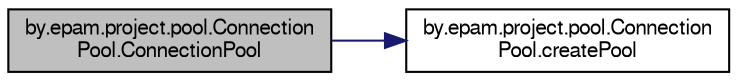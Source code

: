 digraph "by.epam.project.pool.ConnectionPool.ConnectionPool"
{
  bgcolor="transparent";
  edge [fontname="FreeSans",fontsize="10",labelfontname="FreeSans",labelfontsize="10"];
  node [fontname="FreeSans",fontsize="10",shape=record];
  rankdir="LR";
  Node1 [label="by.epam.project.pool.Connection\lPool.ConnectionPool",height=0.2,width=0.4,color="black", fillcolor="grey75", style="filled", fontcolor="black"];
  Node1 -> Node2 [color="midnightblue",fontsize="10",style="solid",fontname="FreeSans"];
  Node2 [label="by.epam.project.pool.Connection\lPool.createPool",height=0.2,width=0.4,color="black",URL="$classby_1_1epam_1_1project_1_1pool_1_1_connection_pool_acc2715daf0ccd62589c15bff91c75bc2.html#acc2715daf0ccd62589c15bff91c75bc2"];
}

